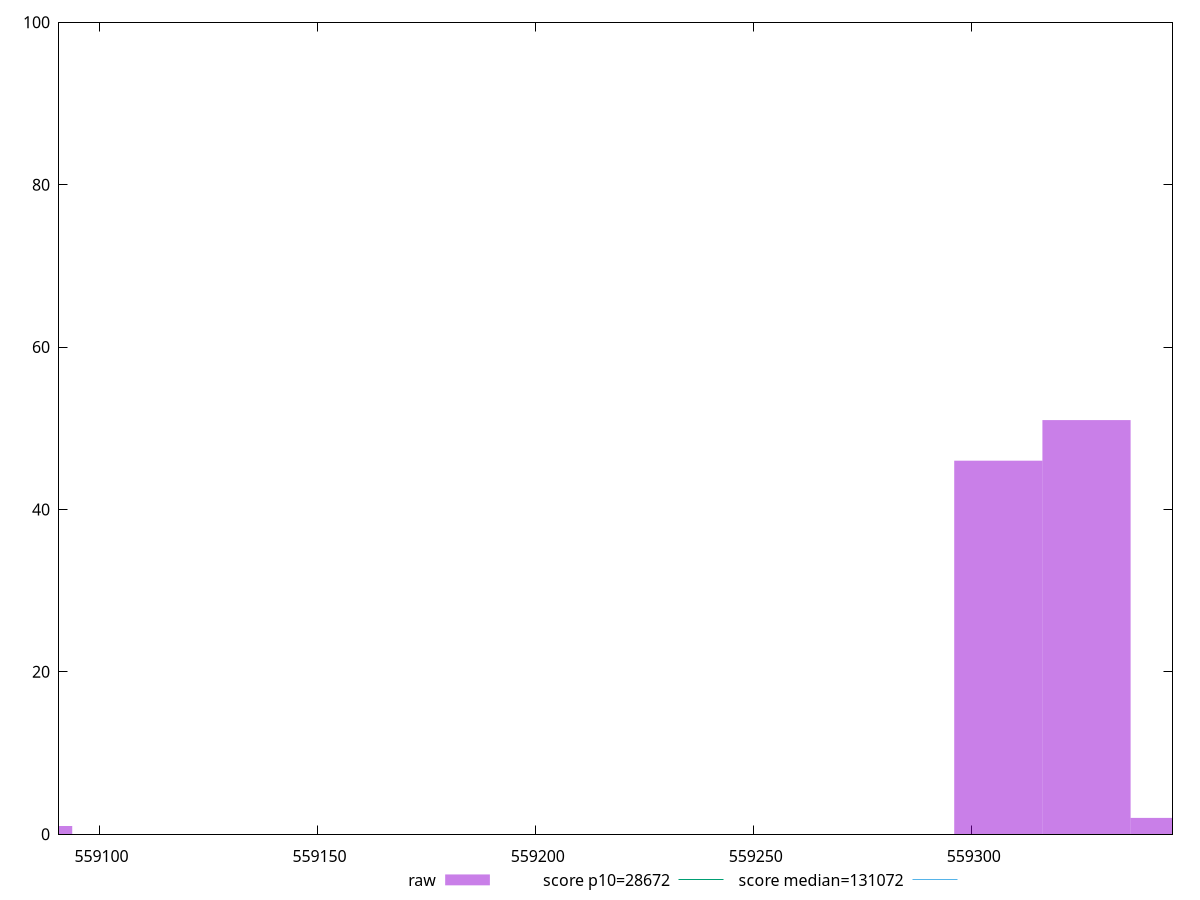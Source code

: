 reset

$raw <<EOF
559083.6418298205 1
559326.2908841065 51
559306.0701295828 46
559346.5116386304 2
EOF

set key outside below
set boxwidth 20.220754523846086
set xrange [559090.7185985723:559346.0052173185]
set yrange [0:100]
set style fill transparent solid 0.5 noborder

set parametric
set terminal svg size 640, 490 enhanced background rgb 'white'
set output "report_00007_2020-12-11T15:55:29.892Z/uses-long-cache-ttl/samples/pages+cached/raw/histogram.svg"

plot $raw title "raw" with boxes, \
     28672,t title "score p10=28672", \
     131072,t title "score median=131072"

reset
